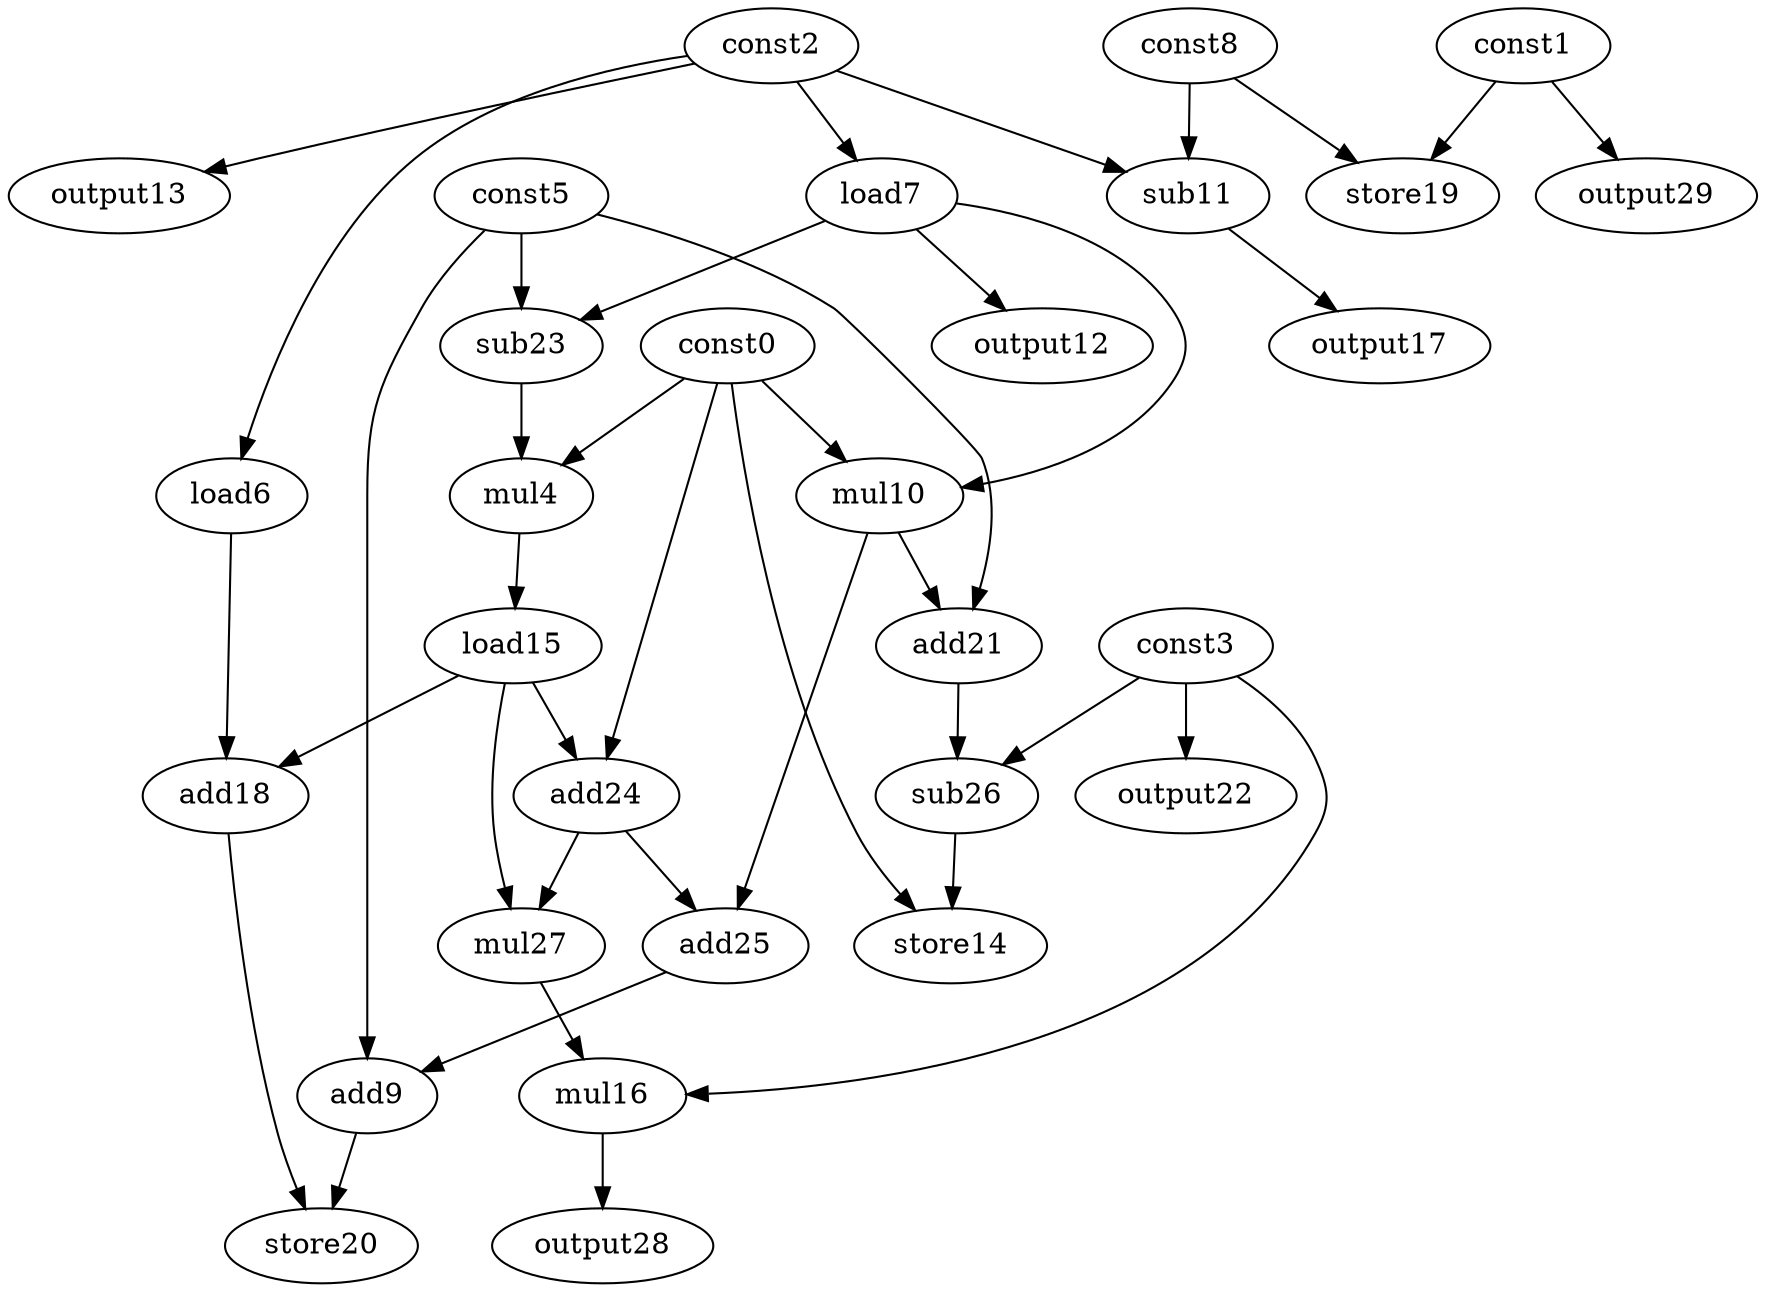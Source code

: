 digraph G { 
const0[opcode=const]; 
const1[opcode=const]; 
const2[opcode=const]; 
const3[opcode=const]; 
mul4[opcode=mul]; 
const5[opcode=const]; 
load6[opcode=load]; 
load7[opcode=load]; 
const8[opcode=const]; 
add9[opcode=add]; 
mul10[opcode=mul]; 
sub11[opcode=sub]; 
output12[opcode=output]; 
output13[opcode=output]; 
store14[opcode=store]; 
load15[opcode=load]; 
mul16[opcode=mul]; 
output17[opcode=output]; 
add18[opcode=add]; 
store19[opcode=store]; 
store20[opcode=store]; 
add21[opcode=add]; 
output22[opcode=output]; 
sub23[opcode=sub]; 
add24[opcode=add]; 
add25[opcode=add]; 
sub26[opcode=sub]; 
mul27[opcode=mul]; 
output28[opcode=output]; 
output29[opcode=output]; 
const2->load6[operand=0];
const2->load7[operand=0];
const8->sub11[operand=0];
const2->sub11[operand=1];
const2->output13[operand=0];
const8->store19[operand=0];
const1->store19[operand=1];
const3->output22[operand=0];
const1->output29[operand=0];
const0->mul10[operand=0];
load7->mul10[operand=1];
load7->output12[operand=0];
sub11->output17[operand=0];
const5->sub23[operand=0];
load7->sub23[operand=1];
const0->mul4[operand=0];
sub23->mul4[operand=1];
mul10->add21[operand=0];
const5->add21[operand=1];
mul4->load15[operand=0];
const3->sub26[operand=0];
add21->sub26[operand=1];
const0->store14[operand=0];
sub26->store14[operand=1];
load6->add18[operand=0];
load15->add18[operand=1];
const0->add24[operand=0];
load15->add24[operand=1];
add24->add25[operand=0];
mul10->add25[operand=1];
add24->mul27[operand=0];
load15->mul27[operand=1];
add25->add9[operand=0];
const5->add9[operand=1];
const3->mul16[operand=0];
mul27->mul16[operand=1];
add9->store20[operand=0];
add18->store20[operand=1];
mul16->output28[operand=0];
}
